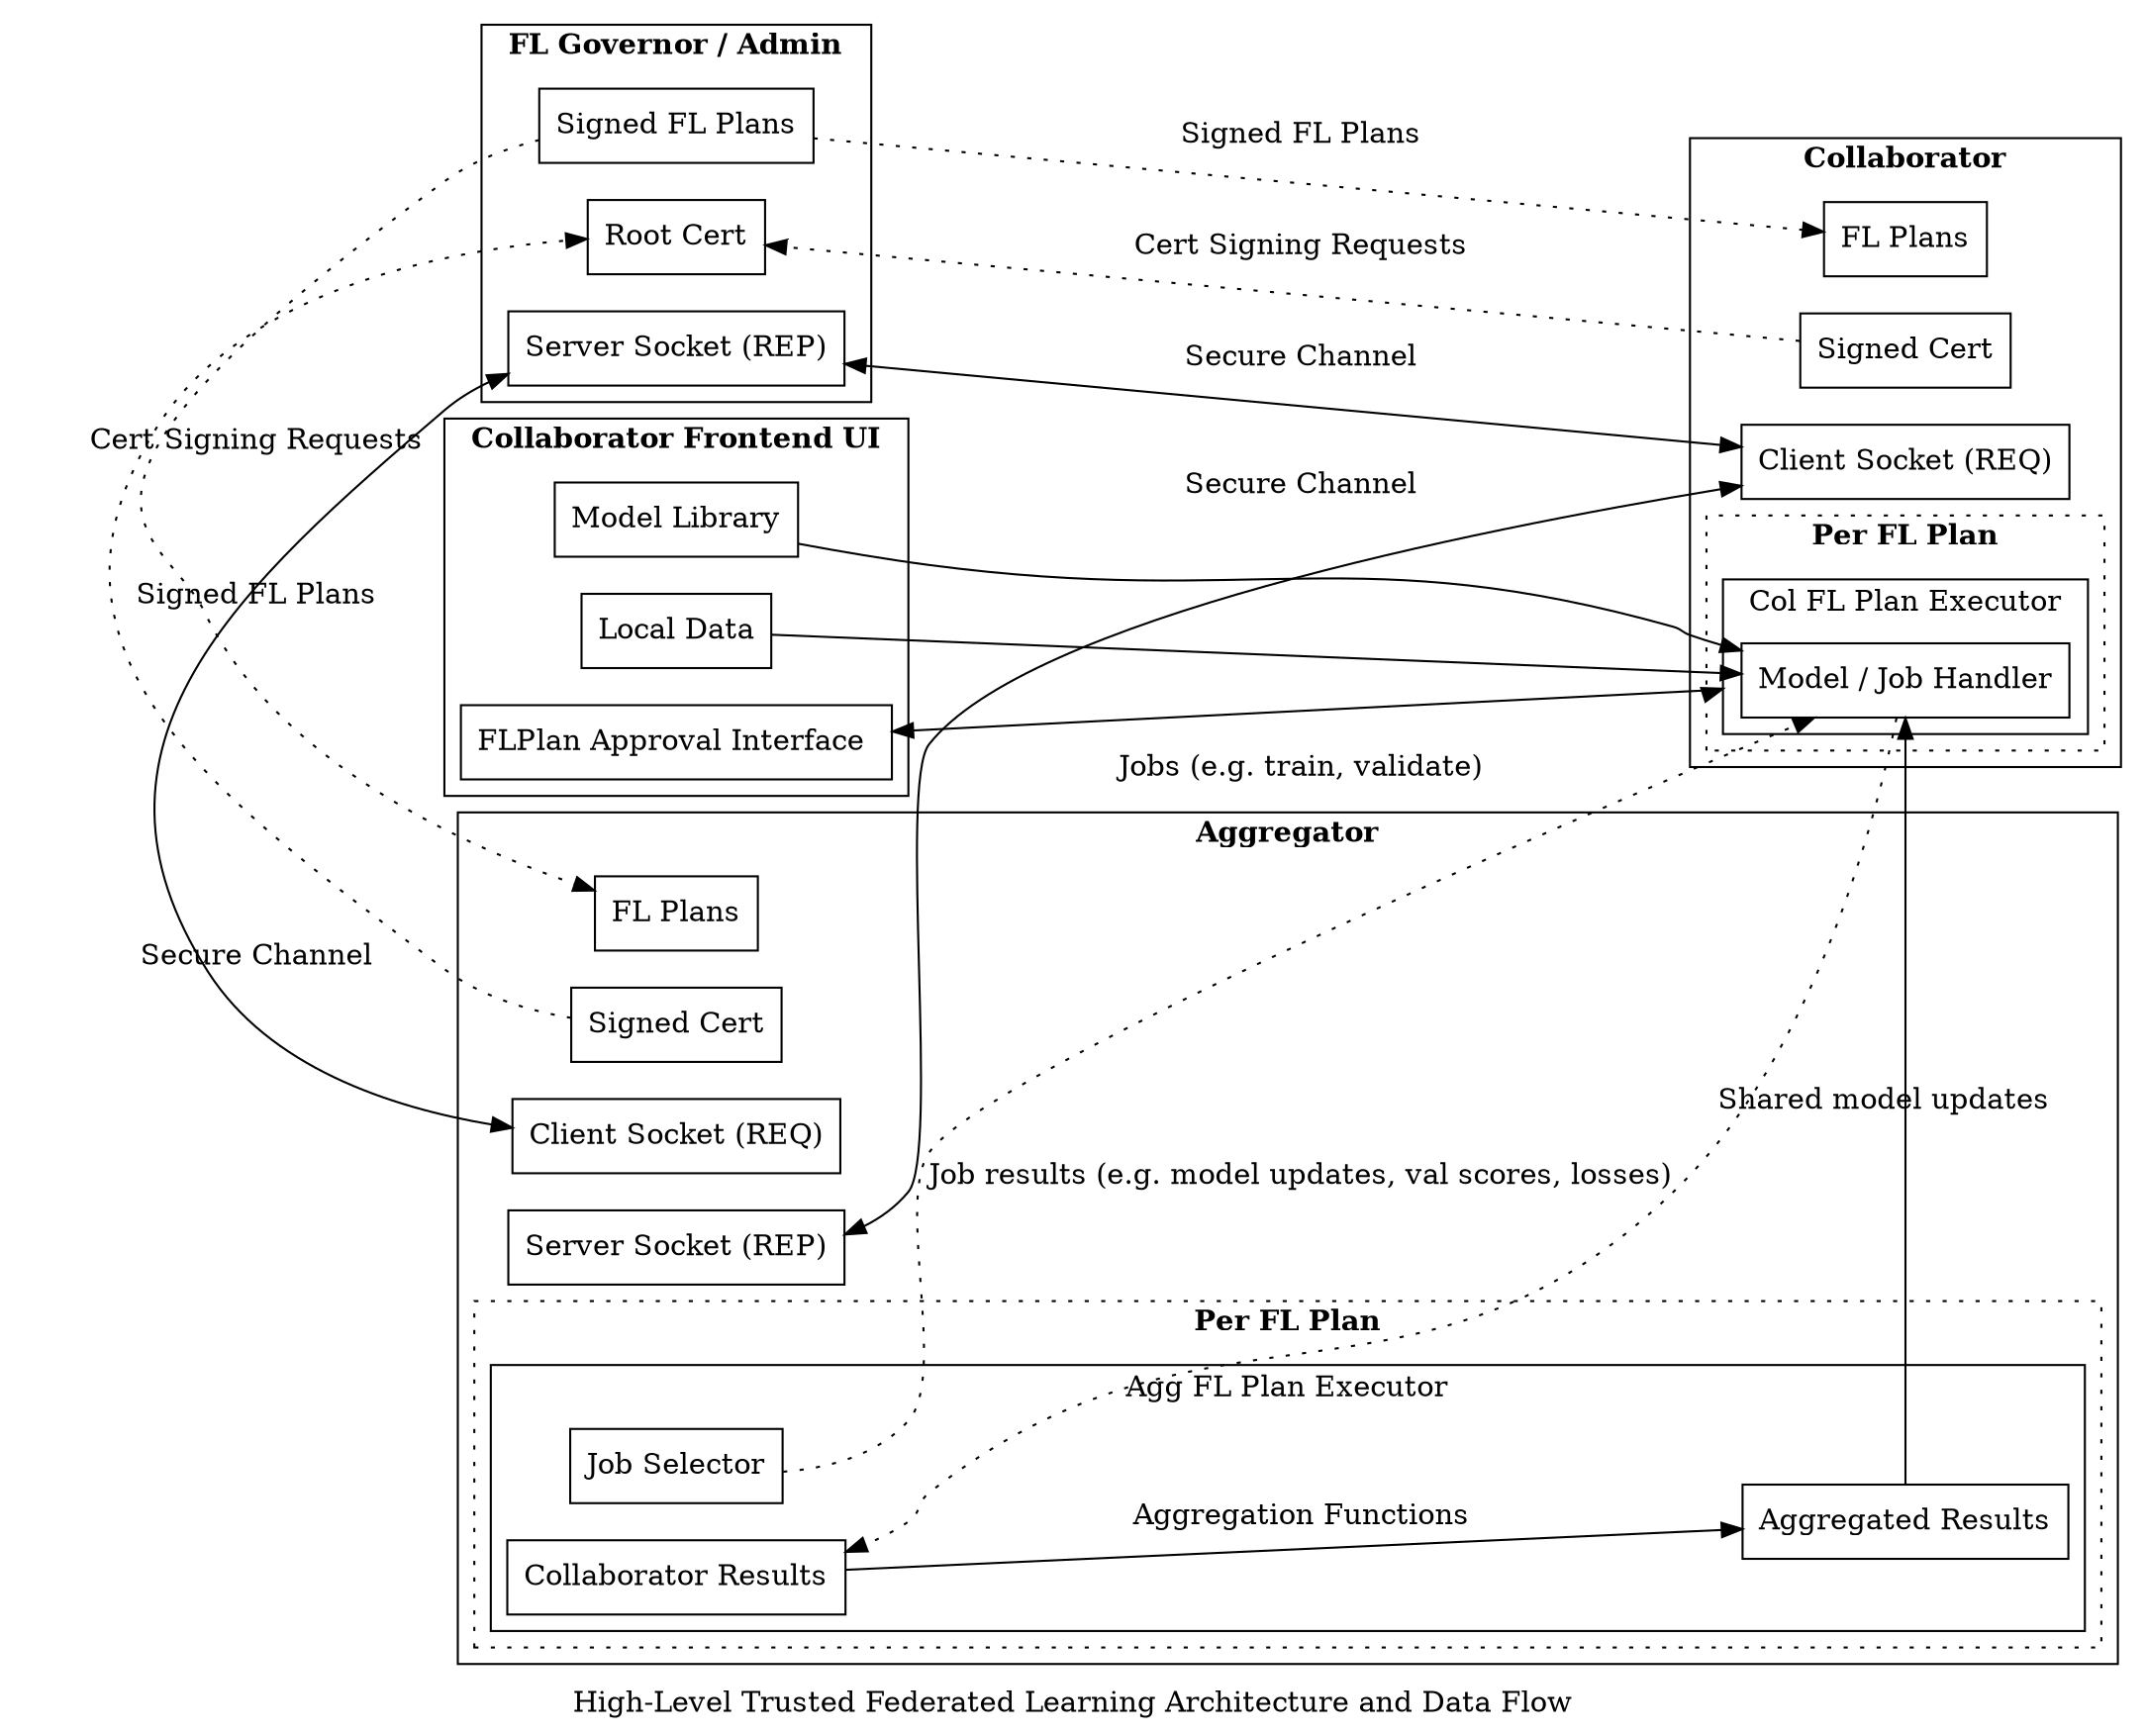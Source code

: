 digraph arch {
    rankdir = LR;
    // concentrate = true;
    compound = true;
    // newrank = true;
    label = "High-Level Trusted Federated Learning Architecture and Data Flow"
    node [ shape = box ];
    
    subgraph cluster_Governor {
        label = < <B>FL Governor / Admin</B> >;
        // fontsize = 24;
        node [ shape = box ];

        gov_net_server [ label = "Server Socket (REP)" ];
        gov_root_cert [ label = "Root Cert" ];
        gov_flplans [ label = "Signed FL Plans" ];
    }
    
    subgraph cluster_CollaboratorFrontend {
        label = < <B>Collaborator Frontend UI</B> >;
        // fontsize = 24;
        node [ shape = box ];

        ui_model_library [ label = "Model Library" ];
        ui_local_data [ label = "Local Data" ];
        ui_flplan_approval [ label = "FLPlan Approval Interface " ];
    }

    subgraph cluster_Aggregator {
        label = < <B>Aggregator</B> >;
        // fontsize = 24;
        node [ shape = box ];

        agg_flplans [ label = "FL Plans" ];
        agg_net_server [ label = "Server Socket (REP)" ];
        agg_net_client [ label = "Client Socket (REQ)" ];
        agg_cert [ label = "Signed Cert" ];

        subgraph cluster_PerFLPlan {
            label = < <B>Per FL Plan</B> >;
            // fontsize = 18;
            // color = blue;
            style = "dotted";

            subgraph cluster_AggFLPlanExecutor {            
                label = < Agg FL Plan Executor >;
                // fontsize = 18;
                // color = blue;
                style = "solid";
                job_sel [ label = "Job Selector" ];
                agg_col_results [ label = "Collaborator Results" ];
                agg_results [ label = "Aggregated Results" ];
            }
        }
    }

    subgraph cluster_Collaborator {
        label = < <B>Collaborator</B> >;
        // fontsize = 24;
        node [ shape = box ];
        
        subgraph cluster_ColPerFLPlan {
            label = < <B>Per FL Plan</B> >;
            // fontsize = 18;
            // color = blue;
            style = "dotted";
            
            subgraph cluster_ColFLPlanExecutor {         
                label = < Col FL Plan Executor >;
                style = "solid";
                // fontsize = 18;
                // color = blue;
                col_model [ label = "Model / Job Handler" ];
            }
        }
        col_flplans [ label = "FL Plans" ];
        col_net_client [ label = "Client Socket (REQ)" ];
        col_cert [ label = "Signed Cert" ];
        // col_local_data [ label = "Local Data" ];
    }
    
    // {rank = same; cluster_ColFLPlanExecutor; cluster_AggFLPlanExecutor}
    ui_local_data -> col_model
    ui_model_library -> col_model
    ui_flplan_approval -> col_model [ltail=ui_flplan_approval, lhead=cluster_ColFLPlanExecutor dir=both];
    gov_flplans -> agg_flplans [ label = "Signed FL Plans" style = "dotted" ];
    gov_flplans -> col_flplans [ label = "Signed FL Plans" style = "dotted" ];
    agg_cert -> gov_root_cert [ label = "Cert Signing Requests" style = "dotted" ];
    col_cert -> gov_root_cert [ label = "Cert Signing Requests" style = "dotted" ];
    job_sel -> col_model [ label = "Jobs (e.g. train, validate)" style = "dotted" ];
    col_model -> agg_col_results [ label = "Job results (e.g. model updates, val scores, losses)" style = "dotted" ];
    agg_col_results -> agg_results [ label = "Aggregation Functions" ];

    agg_results -> col_model [ label = "Shared model updates" ];

    edge  [dir="both" ]
    gov_net_server -> col_net_client [ label = "Secure Channel" ];
    agg_net_server -> col_net_client [ label = "Secure Channel" ];
    gov_net_server -> agg_net_client [ label = "Secure Channel" ];
    
}